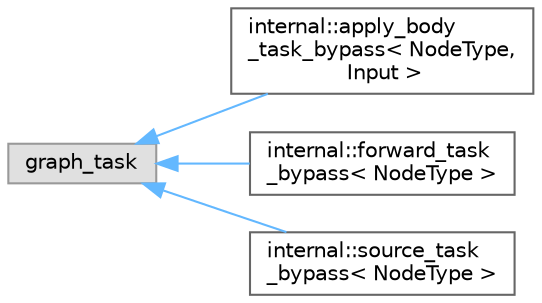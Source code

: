 digraph "类继承关系图"
{
 // LATEX_PDF_SIZE
  bgcolor="transparent";
  edge [fontname=Helvetica,fontsize=10,labelfontname=Helvetica,labelfontsize=10];
  node [fontname=Helvetica,fontsize=10,shape=box,height=0.2,width=0.4];
  rankdir="LR";
  Node0 [id="Node000000",label="graph_task",height=0.2,width=0.4,color="grey60", fillcolor="#E0E0E0", style="filled",tooltip=" "];
  Node0 -> Node1 [id="edge4980_Node000000_Node000001",dir="back",color="steelblue1",style="solid",tooltip=" "];
  Node1 [id="Node000001",label="internal::apply_body\l_task_bypass\< NodeType,\l Input \>",height=0.2,width=0.4,color="grey40", fillcolor="white", style="filled",URL="$classinternal_1_1apply__body__task__bypass.html",tooltip="A task that calls a node's apply_body_bypass function, passing in an input of type Input"];
  Node0 -> Node2 [id="edge4981_Node000000_Node000002",dir="back",color="steelblue1",style="solid",tooltip=" "];
  Node2 [id="Node000002",label="internal::forward_task\l_bypass\< NodeType \>",height=0.2,width=0.4,color="grey40", fillcolor="white", style="filled",URL="$classinternal_1_1forward__task__bypass.html",tooltip="A task that calls a node's forward_task function"];
  Node0 -> Node3 [id="edge4982_Node000000_Node000003",dir="back",color="steelblue1",style="solid",tooltip=" "];
  Node3 [id="Node000003",label="internal::source_task\l_bypass\< NodeType \>",height=0.2,width=0.4,color="grey40", fillcolor="white", style="filled",URL="$classinternal_1_1source__task__bypass.html",tooltip="A task that calls a node's apply_body_bypass function with no input"];
}
